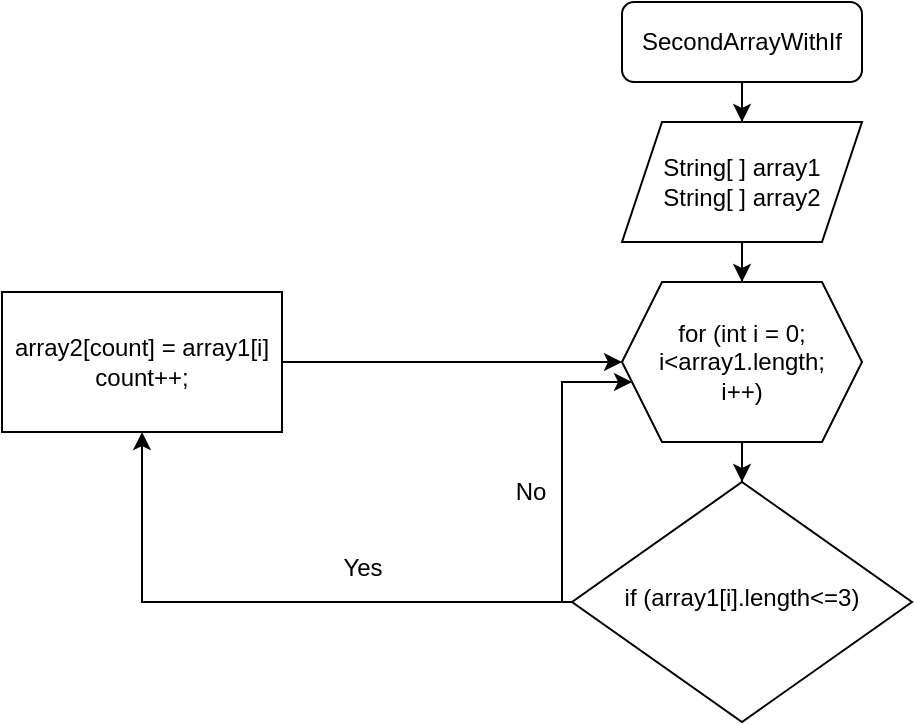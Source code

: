<mxfile version="21.1.8" type="device">
  <diagram id="C5RBs43oDa-KdzZeNtuy" name="Page-1">
    <mxGraphModel dx="880" dy="480" grid="1" gridSize="10" guides="1" tooltips="1" connect="1" arrows="1" fold="1" page="1" pageScale="1" pageWidth="827" pageHeight="1169" math="0" shadow="0">
      <root>
        <mxCell id="WIyWlLk6GJQsqaUBKTNV-0" />
        <mxCell id="WIyWlLk6GJQsqaUBKTNV-1" parent="WIyWlLk6GJQsqaUBKTNV-0" />
        <mxCell id="2ljxbvYZrevixJATZrDN-3" style="edgeStyle=orthogonalEdgeStyle;rounded=0;orthogonalLoop=1;jettySize=auto;html=1;entryX=0.5;entryY=0;entryDx=0;entryDy=0;" edge="1" parent="WIyWlLk6GJQsqaUBKTNV-1" source="WIyWlLk6GJQsqaUBKTNV-3" target="2ljxbvYZrevixJATZrDN-0">
          <mxGeometry relative="1" as="geometry" />
        </mxCell>
        <mxCell id="WIyWlLk6GJQsqaUBKTNV-3" value="SecondArrayWithIf" style="rounded=1;whiteSpace=wrap;html=1;fontSize=12;glass=0;strokeWidth=1;shadow=0;" parent="WIyWlLk6GJQsqaUBKTNV-1" vertex="1">
          <mxGeometry x="460" y="30" width="120" height="40" as="geometry" />
        </mxCell>
        <mxCell id="2ljxbvYZrevixJATZrDN-6" style="edgeStyle=orthogonalEdgeStyle;rounded=0;orthogonalLoop=1;jettySize=auto;html=1;entryX=0.5;entryY=1;entryDx=0;entryDy=0;" edge="1" parent="WIyWlLk6GJQsqaUBKTNV-1" source="WIyWlLk6GJQsqaUBKTNV-10" target="2ljxbvYZrevixJATZrDN-5">
          <mxGeometry relative="1" as="geometry">
            <mxPoint x="220" y="330" as="targetPoint" />
            <Array as="points">
              <mxPoint x="220" y="330" />
            </Array>
          </mxGeometry>
        </mxCell>
        <mxCell id="2ljxbvYZrevixJATZrDN-8" style="edgeStyle=orthogonalEdgeStyle;rounded=0;orthogonalLoop=1;jettySize=auto;html=1;exitX=0.029;exitY=0.5;exitDx=0;exitDy=0;exitPerimeter=0;" edge="1" parent="WIyWlLk6GJQsqaUBKTNV-1" source="WIyWlLk6GJQsqaUBKTNV-10" target="2ljxbvYZrevixJATZrDN-1">
          <mxGeometry relative="1" as="geometry">
            <mxPoint x="390" y="200" as="targetPoint" />
            <Array as="points">
              <mxPoint x="430" y="330" />
              <mxPoint x="430" y="220" />
            </Array>
          </mxGeometry>
        </mxCell>
        <mxCell id="WIyWlLk6GJQsqaUBKTNV-10" value="if (array1[i].length&amp;lt;=3)" style="rhombus;whiteSpace=wrap;html=1;shadow=0;fontFamily=Helvetica;fontSize=12;align=center;strokeWidth=1;spacing=6;spacingTop=-4;" parent="WIyWlLk6GJQsqaUBKTNV-1" vertex="1">
          <mxGeometry x="435" y="270" width="170" height="120" as="geometry" />
        </mxCell>
        <mxCell id="2ljxbvYZrevixJATZrDN-4" value="" style="edgeStyle=orthogonalEdgeStyle;rounded=0;orthogonalLoop=1;jettySize=auto;html=1;" edge="1" parent="WIyWlLk6GJQsqaUBKTNV-1" source="2ljxbvYZrevixJATZrDN-0" target="2ljxbvYZrevixJATZrDN-1">
          <mxGeometry relative="1" as="geometry" />
        </mxCell>
        <mxCell id="2ljxbvYZrevixJATZrDN-0" value="&lt;div&gt;String[ ] array1&lt;/div&gt;&lt;div&gt;String[ ] array2&lt;/div&gt;" style="shape=parallelogram;perimeter=parallelogramPerimeter;whiteSpace=wrap;html=1;fixedSize=1;" vertex="1" parent="WIyWlLk6GJQsqaUBKTNV-1">
          <mxGeometry x="460" y="90" width="120" height="60" as="geometry" />
        </mxCell>
        <mxCell id="2ljxbvYZrevixJATZrDN-10" value="" style="edgeStyle=orthogonalEdgeStyle;rounded=0;orthogonalLoop=1;jettySize=auto;html=1;" edge="1" parent="WIyWlLk6GJQsqaUBKTNV-1" source="2ljxbvYZrevixJATZrDN-1" target="WIyWlLk6GJQsqaUBKTNV-10">
          <mxGeometry relative="1" as="geometry" />
        </mxCell>
        <mxCell id="2ljxbvYZrevixJATZrDN-1" value="&lt;div&gt;for (int i = 0;&lt;/div&gt;&lt;div&gt;i&amp;lt;array1.length;&lt;/div&gt;&lt;div&gt;i++)&lt;br&gt;&lt;/div&gt;" style="shape=hexagon;perimeter=hexagonPerimeter2;whiteSpace=wrap;html=1;fixedSize=1;" vertex="1" parent="WIyWlLk6GJQsqaUBKTNV-1">
          <mxGeometry x="460" y="170" width="120" height="80" as="geometry" />
        </mxCell>
        <mxCell id="2ljxbvYZrevixJATZrDN-11" style="edgeStyle=orthogonalEdgeStyle;rounded=0;orthogonalLoop=1;jettySize=auto;html=1;entryX=0;entryY=0.5;entryDx=0;entryDy=0;" edge="1" parent="WIyWlLk6GJQsqaUBKTNV-1" source="2ljxbvYZrevixJATZrDN-5" target="2ljxbvYZrevixJATZrDN-1">
          <mxGeometry relative="1" as="geometry" />
        </mxCell>
        <mxCell id="2ljxbvYZrevixJATZrDN-5" value="&lt;div&gt;array2[count] = array1[i]&lt;/div&gt;&lt;div&gt;count++;&lt;br&gt;&lt;/div&gt;" style="rounded=0;whiteSpace=wrap;html=1;" vertex="1" parent="WIyWlLk6GJQsqaUBKTNV-1">
          <mxGeometry x="150" y="175" width="140" height="70" as="geometry" />
        </mxCell>
        <mxCell id="2ljxbvYZrevixJATZrDN-7" value="Yes" style="text;html=1;align=center;verticalAlign=middle;resizable=0;points=[];autosize=1;strokeColor=none;fillColor=none;" vertex="1" parent="WIyWlLk6GJQsqaUBKTNV-1">
          <mxGeometry x="310" y="298" width="40" height="30" as="geometry" />
        </mxCell>
        <mxCell id="2ljxbvYZrevixJATZrDN-9" value="No" style="text;html=1;align=center;verticalAlign=middle;resizable=0;points=[];autosize=1;strokeColor=none;fillColor=none;" vertex="1" parent="WIyWlLk6GJQsqaUBKTNV-1">
          <mxGeometry x="394" y="260" width="40" height="30" as="geometry" />
        </mxCell>
      </root>
    </mxGraphModel>
  </diagram>
</mxfile>
